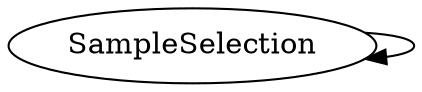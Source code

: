 /* Created by mdot for Matlab */
digraph m2html {
  SampleSelection -> SampleSelection;

  SampleSelection [URL="SampleSelection.html"];
}